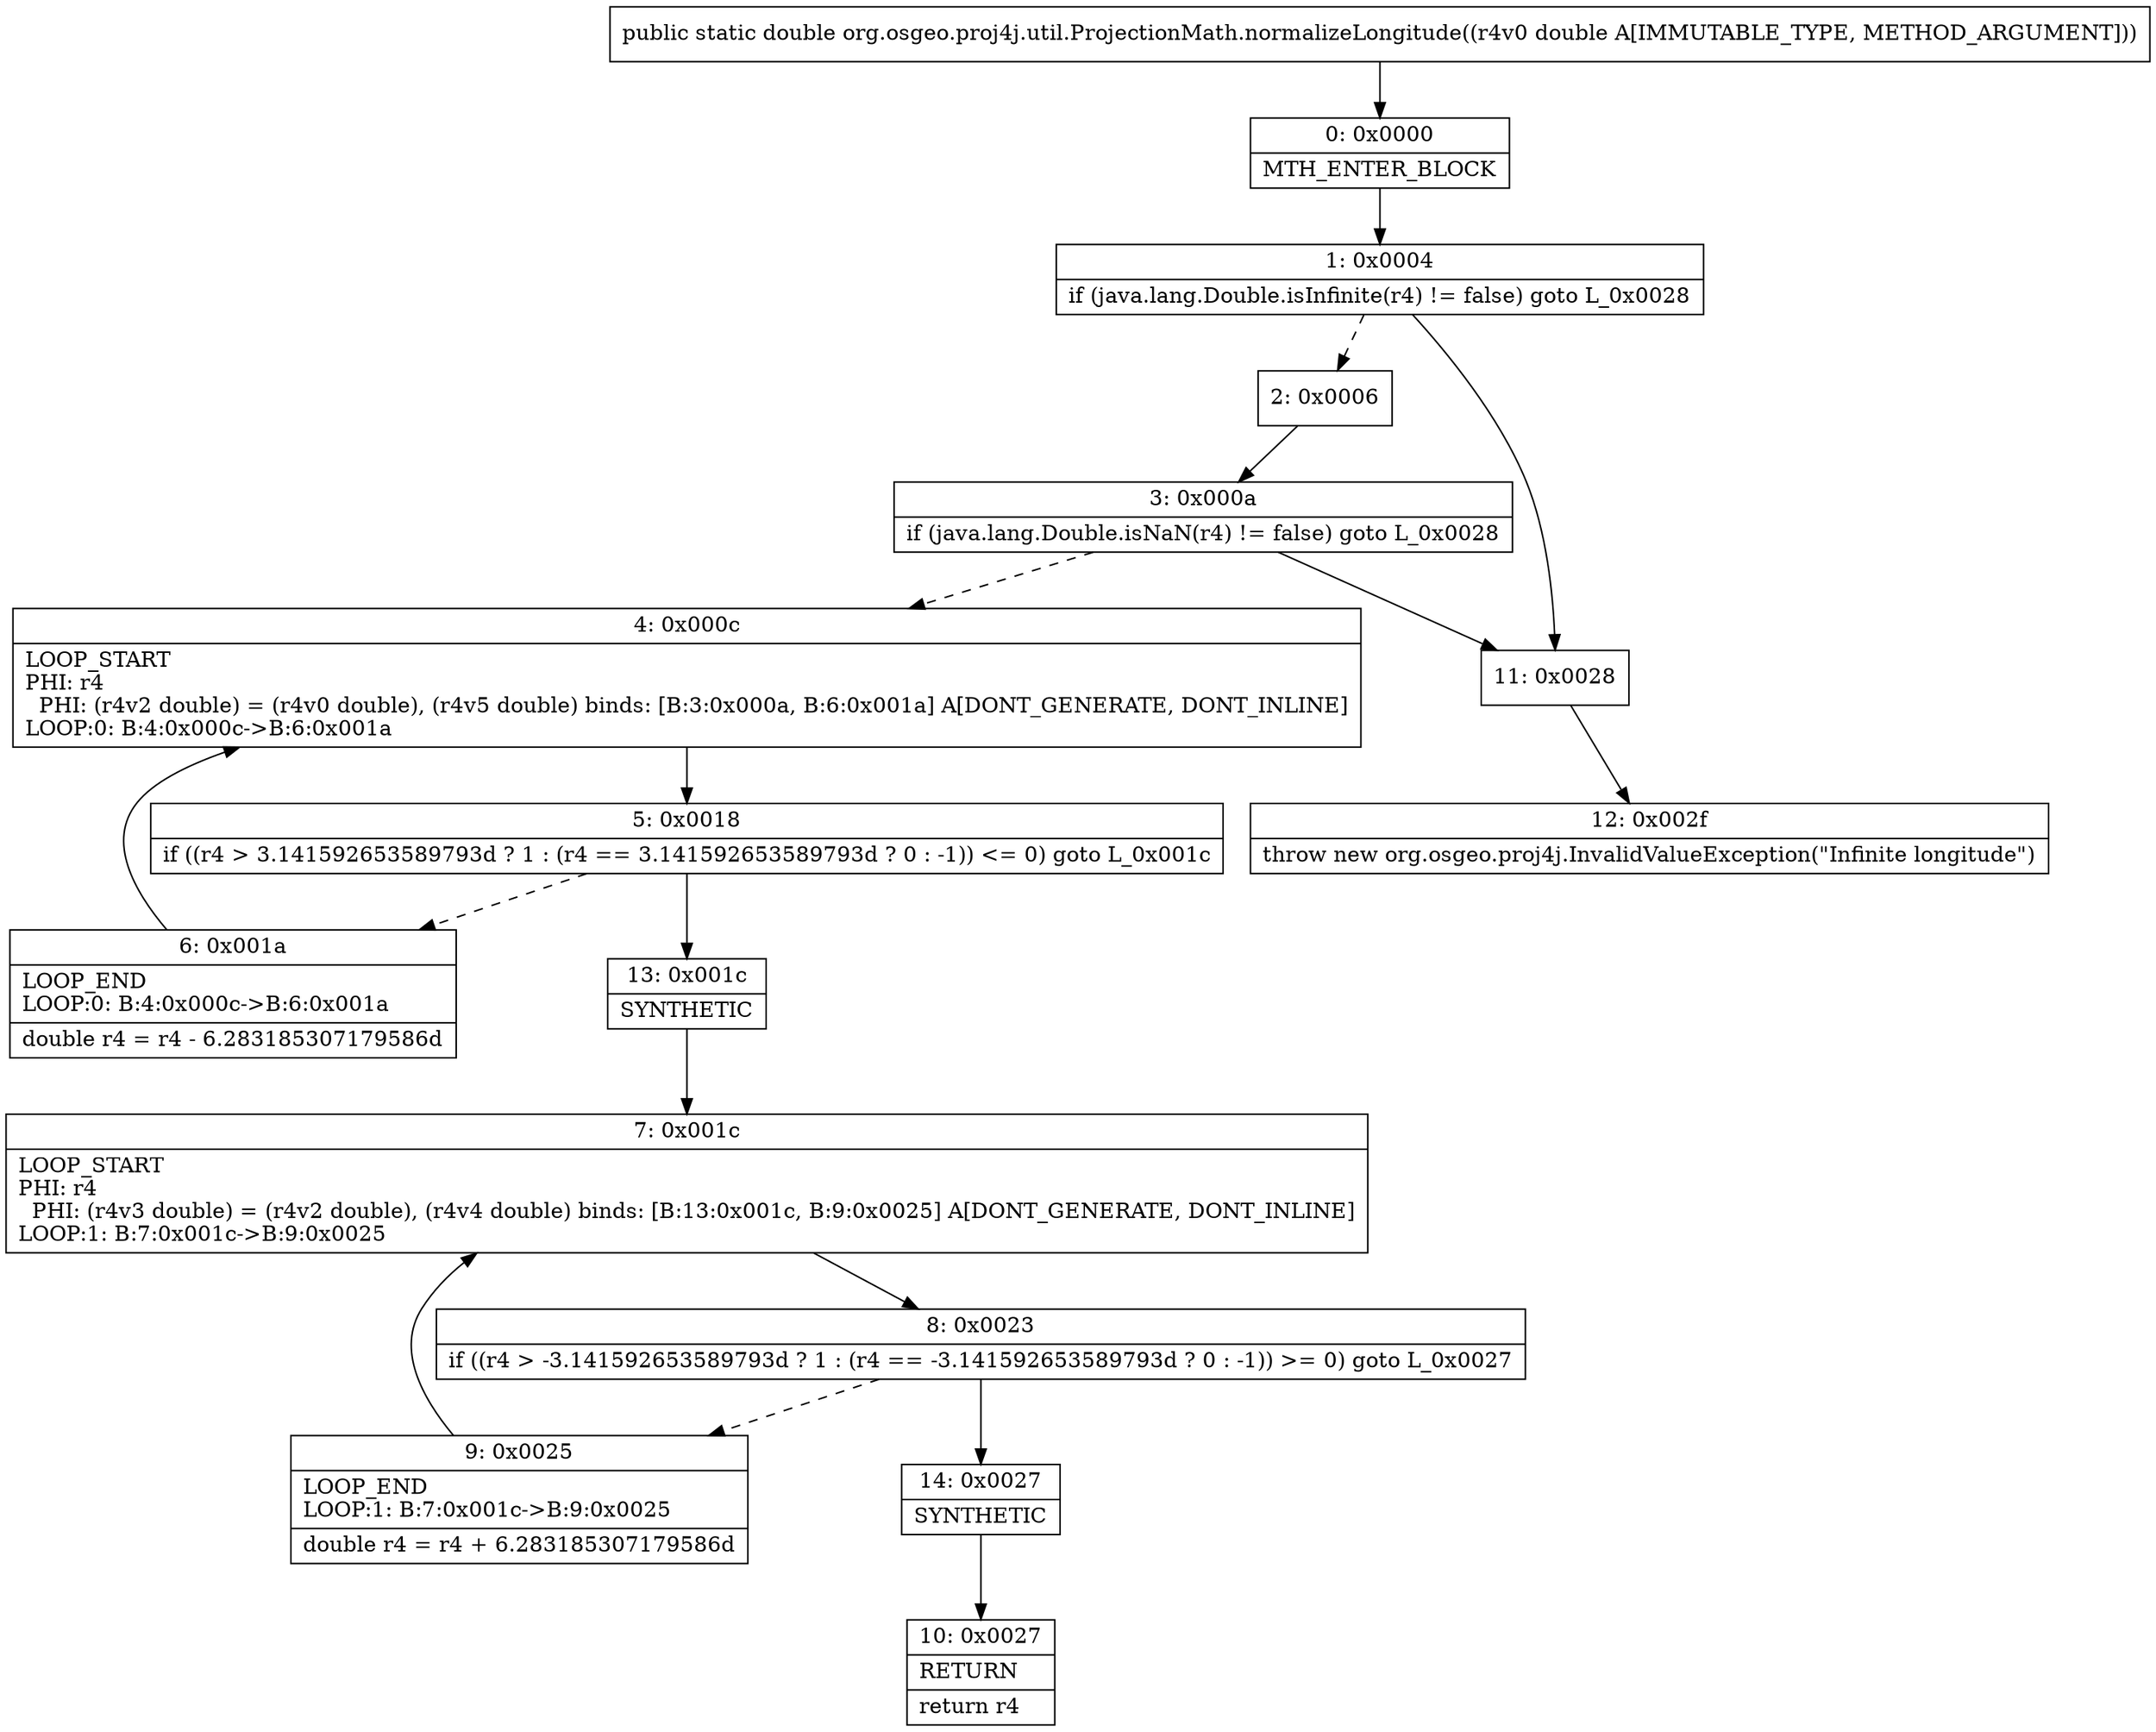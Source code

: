 digraph "CFG fororg.osgeo.proj4j.util.ProjectionMath.normalizeLongitude(D)D" {
Node_0 [shape=record,label="{0\:\ 0x0000|MTH_ENTER_BLOCK\l}"];
Node_1 [shape=record,label="{1\:\ 0x0004|if (java.lang.Double.isInfinite(r4) != false) goto L_0x0028\l}"];
Node_2 [shape=record,label="{2\:\ 0x0006}"];
Node_3 [shape=record,label="{3\:\ 0x000a|if (java.lang.Double.isNaN(r4) != false) goto L_0x0028\l}"];
Node_4 [shape=record,label="{4\:\ 0x000c|LOOP_START\lPHI: r4 \l  PHI: (r4v2 double) = (r4v0 double), (r4v5 double) binds: [B:3:0x000a, B:6:0x001a] A[DONT_GENERATE, DONT_INLINE]\lLOOP:0: B:4:0x000c\-\>B:6:0x001a\l}"];
Node_5 [shape=record,label="{5\:\ 0x0018|if ((r4 \> 3.141592653589793d ? 1 : (r4 == 3.141592653589793d ? 0 : \-1)) \<= 0) goto L_0x001c\l}"];
Node_6 [shape=record,label="{6\:\ 0x001a|LOOP_END\lLOOP:0: B:4:0x000c\-\>B:6:0x001a\l|double r4 = r4 \- 6.283185307179586d\l}"];
Node_7 [shape=record,label="{7\:\ 0x001c|LOOP_START\lPHI: r4 \l  PHI: (r4v3 double) = (r4v2 double), (r4v4 double) binds: [B:13:0x001c, B:9:0x0025] A[DONT_GENERATE, DONT_INLINE]\lLOOP:1: B:7:0x001c\-\>B:9:0x0025\l}"];
Node_8 [shape=record,label="{8\:\ 0x0023|if ((r4 \> \-3.141592653589793d ? 1 : (r4 == \-3.141592653589793d ? 0 : \-1)) \>= 0) goto L_0x0027\l}"];
Node_9 [shape=record,label="{9\:\ 0x0025|LOOP_END\lLOOP:1: B:7:0x001c\-\>B:9:0x0025\l|double r4 = r4 + 6.283185307179586d\l}"];
Node_10 [shape=record,label="{10\:\ 0x0027|RETURN\l|return r4\l}"];
Node_11 [shape=record,label="{11\:\ 0x0028}"];
Node_12 [shape=record,label="{12\:\ 0x002f|throw new org.osgeo.proj4j.InvalidValueException(\"Infinite longitude\")\l}"];
Node_13 [shape=record,label="{13\:\ 0x001c|SYNTHETIC\l}"];
Node_14 [shape=record,label="{14\:\ 0x0027|SYNTHETIC\l}"];
MethodNode[shape=record,label="{public static double org.osgeo.proj4j.util.ProjectionMath.normalizeLongitude((r4v0 double A[IMMUTABLE_TYPE, METHOD_ARGUMENT])) }"];
MethodNode -> Node_0;
Node_0 -> Node_1;
Node_1 -> Node_2[style=dashed];
Node_1 -> Node_11;
Node_2 -> Node_3;
Node_3 -> Node_4[style=dashed];
Node_3 -> Node_11;
Node_4 -> Node_5;
Node_5 -> Node_6[style=dashed];
Node_5 -> Node_13;
Node_6 -> Node_4;
Node_7 -> Node_8;
Node_8 -> Node_9[style=dashed];
Node_8 -> Node_14;
Node_9 -> Node_7;
Node_11 -> Node_12;
Node_13 -> Node_7;
Node_14 -> Node_10;
}

